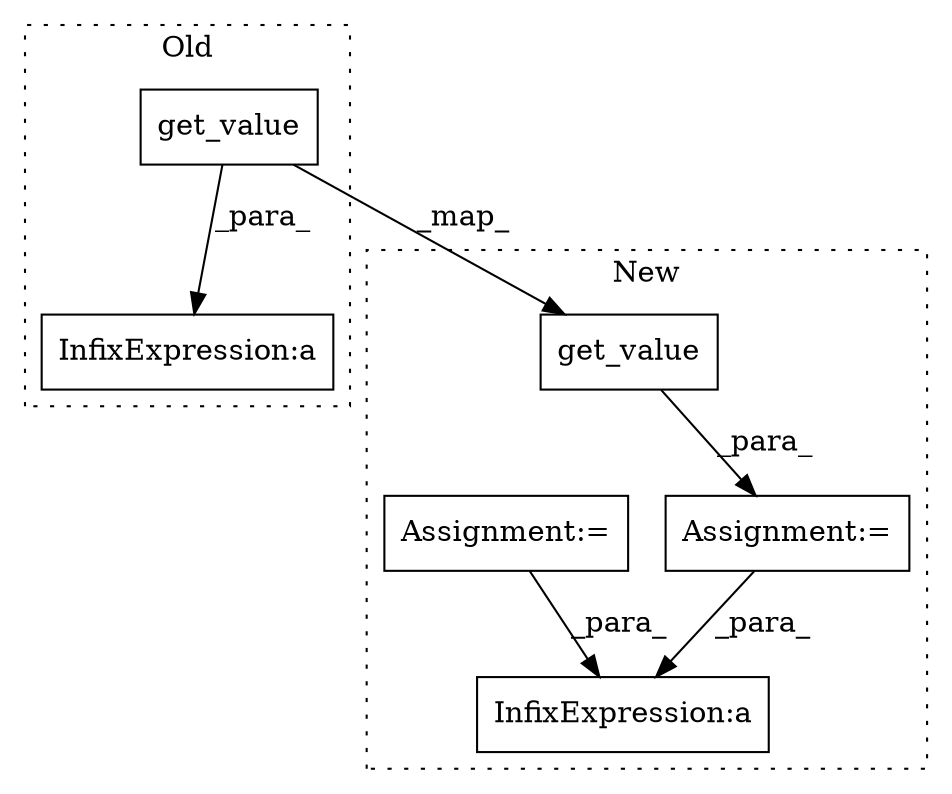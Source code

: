 digraph G {
subgraph cluster0 {
1 [label="get_value" a="32" s="3961,3991" l="10,1" shape="box"];
4 [label="InfixExpression:a" a="27" s="3999" l="3" shape="box"];
label = "Old";
style="dotted";
}
subgraph cluster1 {
2 [label="get_value" a="32" s="3789,3819" l="10,1" shape="box"];
3 [label="Assignment:=" a="7" s="3771" l="1" shape="box"];
5 [label="InfixExpression:a" a="27" s="3941" l="3" shape="box"];
6 [label="Assignment:=" a="7" s="3843" l="1" shape="box"];
label = "New";
style="dotted";
}
1 -> 2 [label="_map_"];
1 -> 4 [label="_para_"];
2 -> 3 [label="_para_"];
3 -> 5 [label="_para_"];
6 -> 5 [label="_para_"];
}